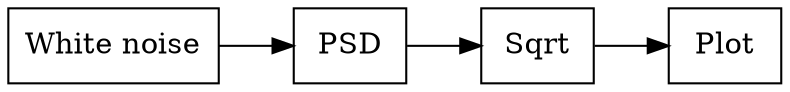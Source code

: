 digraph G {
  rankdir=LR
  node0 [shape=box, label="White noise"]
  node1 [shape=box, label="PSD"] 
  node2 [shape=box, label="Sqrt"]
  node3 [shape=box, label="Plot"] 
  node0 -> node1 -> node2 -> node3
}
